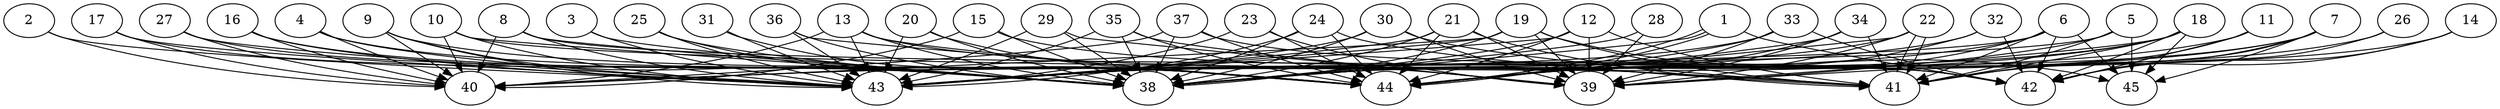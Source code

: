 // DAG automatically generated by daggen at Thu Oct  3 14:07:25 2019
// ./daggen --dot -n 45 --ccr 0.4 --fat 0.9 --regular 0.5 --density 0.9 --mindata 5242880 --maxdata 52428800 
digraph G {
  1 [size="32486400", alpha="0.13", expect_size="12994560"] 
  1 -> 38 [size ="12994560"]
  1 -> 42 [size ="12994560"]
  1 -> 44 [size ="12994560"]
  1 -> 44 [size ="12994560"]
  2 [size="128970240", alpha="0.00", expect_size="51588096"] 
  2 -> 40 [size ="51588096"]
  2 -> 43 [size ="51588096"]
  3 [size="61665280", alpha="0.09", expect_size="24666112"] 
  3 -> 38 [size ="24666112"]
  3 -> 43 [size ="24666112"]
  4 [size="15518720", alpha="0.02", expect_size="6207488"] 
  4 -> 40 [size ="6207488"]
  4 -> 43 [size ="6207488"]
  4 -> 44 [size ="6207488"]
  5 [size="52730880", alpha="0.15", expect_size="21092352"] 
  5 -> 39 [size ="21092352"]
  5 -> 40 [size ="21092352"]
  5 -> 41 [size ="21092352"]
  5 -> 45 [size ="21092352"]
  6 [size="47147520", alpha="0.09", expect_size="18859008"] 
  6 -> 40 [size ="18859008"]
  6 -> 41 [size ="18859008"]
  6 -> 42 [size ="18859008"]
  6 -> 43 [size ="18859008"]
  6 -> 44 [size ="18859008"]
  6 -> 45 [size ="18859008"]
  7 [size="90746880", alpha="0.07", expect_size="36298752"] 
  7 -> 38 [size ="36298752"]
  7 -> 41 [size ="36298752"]
  7 -> 42 [size ="36298752"]
  7 -> 44 [size ="36298752"]
  7 -> 45 [size ="36298752"]
  8 [size="114132480", alpha="0.19", expect_size="45652992"] 
  8 -> 38 [size ="45652992"]
  8 -> 40 [size ="45652992"]
  8 -> 42 [size ="45652992"]
  8 -> 43 [size ="45652992"]
  9 [size="73879040", alpha="0.10", expect_size="29551616"] 
  9 -> 38 [size ="29551616"]
  9 -> 40 [size ="29551616"]
  9 -> 43 [size ="29551616"]
  9 -> 44 [size ="29551616"]
  10 [size="92364800", alpha="0.05", expect_size="36945920"] 
  10 -> 38 [size ="36945920"]
  10 -> 40 [size ="36945920"]
  10 -> 41 [size ="36945920"]
  10 -> 43 [size ="36945920"]
  11 [size="99837440", alpha="0.02", expect_size="39934976"] 
  11 -> 38 [size ="39934976"]
  11 -> 41 [size ="39934976"]
  11 -> 42 [size ="39934976"]
  12 [size="55784960", alpha="0.12", expect_size="22313984"] 
  12 -> 38 [size ="22313984"]
  12 -> 39 [size ="22313984"]
  12 -> 41 [size ="22313984"]
  12 -> 43 [size ="22313984"]
  12 -> 44 [size ="22313984"]
  13 [size="56491520", alpha="0.12", expect_size="22596608"] 
  13 -> 38 [size ="22596608"]
  13 -> 40 [size ="22596608"]
  13 -> 41 [size ="22596608"]
  13 -> 43 [size ="22596608"]
  13 -> 44 [size ="22596608"]
  14 [size="108856320", alpha="0.14", expect_size="43542528"] 
  14 -> 39 [size ="43542528"]
  14 -> 41 [size ="43542528"]
  14 -> 42 [size ="43542528"]
  15 [size="120652800", alpha="0.14", expect_size="48261120"] 
  15 -> 38 [size ="48261120"]
  15 -> 40 [size ="48261120"]
  15 -> 42 [size ="48261120"]
  16 [size="94005760", alpha="0.10", expect_size="37602304"] 
  16 -> 40 [size ="37602304"]
  16 -> 43 [size ="37602304"]
  16 -> 44 [size ="37602304"]
  17 [size="29309440", alpha="0.19", expect_size="11723776"] 
  17 -> 38 [size ="11723776"]
  17 -> 40 [size ="11723776"]
  17 -> 43 [size ="11723776"]
  18 [size="69117440", alpha="0.10", expect_size="27646976"] 
  18 -> 38 [size ="27646976"]
  18 -> 39 [size ="27646976"]
  18 -> 41 [size ="27646976"]
  18 -> 42 [size ="27646976"]
  18 -> 43 [size ="27646976"]
  18 -> 45 [size ="27646976"]
  19 [size="64120320", alpha="0.08", expect_size="25648128"] 
  19 -> 38 [size ="25648128"]
  19 -> 39 [size ="25648128"]
  19 -> 40 [size ="25648128"]
  19 -> 41 [size ="25648128"]
  19 -> 43 [size ="25648128"]
  19 -> 45 [size ="25648128"]
  20 [size="123642880", alpha="0.04", expect_size="49457152"] 
  20 -> 38 [size ="49457152"]
  20 -> 39 [size ="49457152"]
  20 -> 43 [size ="49457152"]
  21 [size="36623360", alpha="0.04", expect_size="14649344"] 
  21 -> 38 [size ="14649344"]
  21 -> 39 [size ="14649344"]
  21 -> 41 [size ="14649344"]
  21 -> 43 [size ="14649344"]
  21 -> 44 [size ="14649344"]
  22 [size="50726400", alpha="0.04", expect_size="20290560"] 
  22 -> 39 [size ="20290560"]
  22 -> 41 [size ="20290560"]
  22 -> 41 [size ="20290560"]
  22 -> 43 [size ="20290560"]
  22 -> 44 [size ="20290560"]
  23 [size="121274880", alpha="0.11", expect_size="48509952"] 
  23 -> 39 [size ="48509952"]
  23 -> 43 [size ="48509952"]
  23 -> 44 [size ="48509952"]
  24 [size="71902720", alpha="0.19", expect_size="28761088"] 
  24 -> 38 [size ="28761088"]
  24 -> 41 [size ="28761088"]
  24 -> 43 [size ="28761088"]
  24 -> 44 [size ="28761088"]
  25 [size="35543040", alpha="0.14", expect_size="14217216"] 
  25 -> 38 [size ="14217216"]
  25 -> 43 [size ="14217216"]
  25 -> 44 [size ="14217216"]
  26 [size="117222400", alpha="0.15", expect_size="46888960"] 
  26 -> 42 [size ="46888960"]
  26 -> 44 [size ="46888960"]
  27 [size="57280000", alpha="0.09", expect_size="22912000"] 
  27 -> 38 [size ="22912000"]
  27 -> 40 [size ="22912000"]
  27 -> 43 [size ="22912000"]
  28 [size="52180480", alpha="0.20", expect_size="20872192"] 
  28 -> 38 [size ="20872192"]
  28 -> 39 [size ="20872192"]
  29 [size="109872640", alpha="0.01", expect_size="43949056"] 
  29 -> 38 [size ="43949056"]
  29 -> 39 [size ="43949056"]
  29 -> 43 [size ="43949056"]
  30 [size="36341760", alpha="0.16", expect_size="14536704"] 
  30 -> 38 [size ="14536704"]
  30 -> 39 [size ="14536704"]
  30 -> 41 [size ="14536704"]
  30 -> 43 [size ="14536704"]
  31 [size="60636160", alpha="0.05", expect_size="24254464"] 
  31 -> 43 [size ="24254464"]
  31 -> 44 [size ="24254464"]
  32 [size="84177920", alpha="0.02", expect_size="33671168"] 
  32 -> 38 [size ="33671168"]
  32 -> 42 [size ="33671168"]
  32 -> 44 [size ="33671168"]
  33 [size="104862720", alpha="0.06", expect_size="41945088"] 
  33 -> 39 [size ="41945088"]
  33 -> 42 [size ="41945088"]
  33 -> 43 [size ="41945088"]
  33 -> 44 [size ="41945088"]
  34 [size="53288960", alpha="0.06", expect_size="21315584"] 
  34 -> 38 [size ="21315584"]
  34 -> 39 [size ="21315584"]
  34 -> 41 [size ="21315584"]
  34 -> 44 [size ="21315584"]
  35 [size="49832960", alpha="0.04", expect_size="19933184"] 
  35 -> 38 [size ="19933184"]
  35 -> 39 [size ="19933184"]
  35 -> 43 [size ="19933184"]
  35 -> 44 [size ="19933184"]
  36 [size="16156160", alpha="0.16", expect_size="6462464"] 
  36 -> 38 [size ="6462464"]
  36 -> 43 [size ="6462464"]
  36 -> 44 [size ="6462464"]
  37 [size="104266240", alpha="0.11", expect_size="41706496"] 
  37 -> 38 [size ="41706496"]
  37 -> 40 [size ="41706496"]
  37 -> 42 [size ="41706496"]
  37 -> 44 [size ="41706496"]
  38 [size="37911040", alpha="0.16", expect_size="15164416"] 
  39 [size="36080640", alpha="0.09", expect_size="14432256"] 
  40 [size="41587200", alpha="0.01", expect_size="16634880"] 
  41 [size="15723520", alpha="0.16", expect_size="6289408"] 
  42 [size="45217280", alpha="0.19", expect_size="18086912"] 
  43 [size="54786560", alpha="0.19", expect_size="21914624"] 
  44 [size="87813120", alpha="0.09", expect_size="35125248"] 
  45 [size="122083840", alpha="0.04", expect_size="48833536"] 
}
